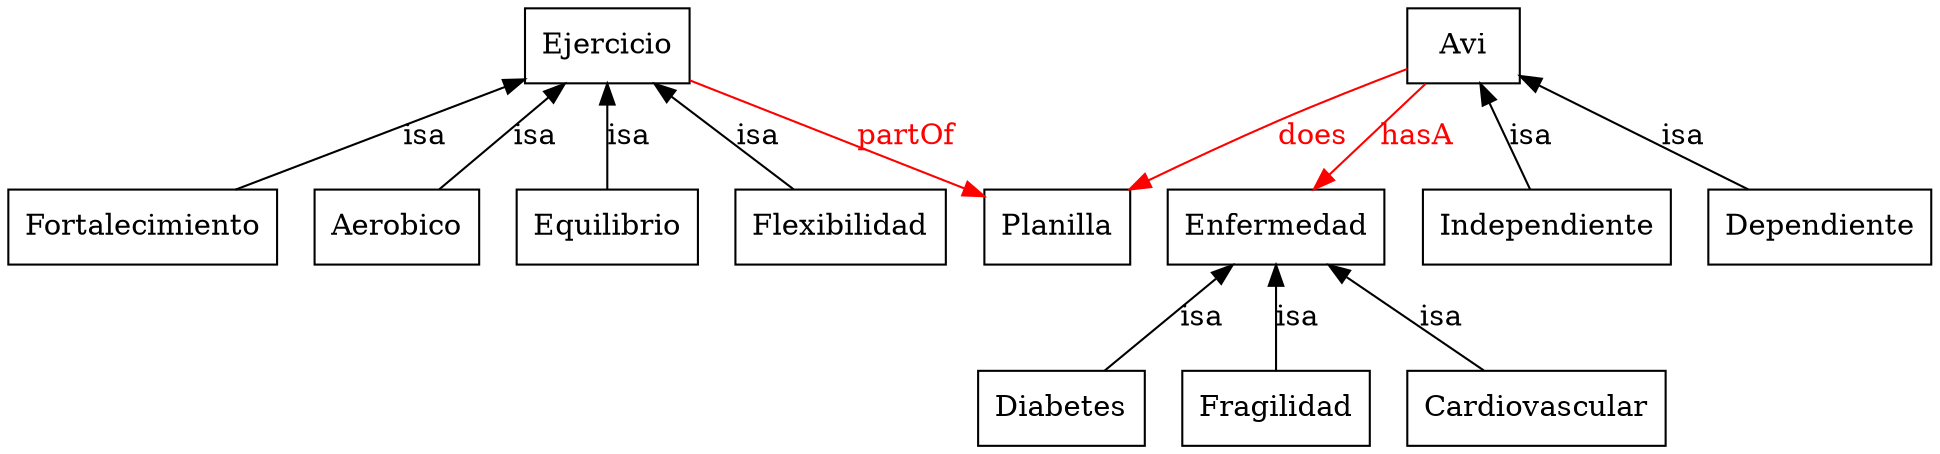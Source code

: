 digraph practicaProtege {
	node [label="\N"];
	graph [bb="0,0,776,212"];
	Aerobico [label=Aerobico, shape=box, color="0.0,0.0,0.0", fontcolor="0.0,0.0,0.0", pos="156,106", width="0.94", height="0.50"];
	Ejercicio [label=Ejercicio, shape=box, color="0.0,0.0,0.0", fontcolor="0.0,0.0,0.0", pos="244,194", width="0.92", height="0.50"];
	Planilla [label=Planilla, shape=box, color="0.0,0.0,0.0", fontcolor="0.0,0.0,0.0", pos="429,106", width="0.81", height="0.50"];
	Avi [label=Avi, shape=box, color="0.0,0.0,0.0", fontcolor="0.0,0.0,0.0", pos="582,194", width="0.75", height="0.50"];
	Enfermedad [label=Enfermedad, shape=box, color="0.0,0.0,0.0", fontcolor="0.0,0.0,0.0", pos="518,106", width="1.17", height="0.50"];
	Diabetes [label=Diabetes, shape=box, color="0.0,0.0,0.0", fontcolor="0.0,0.0,0.0", pos="431,18", width="0.89", height="0.50"];
	Equilibrio [label=Equilibrio, shape=box, color="0.0,0.0,0.0", fontcolor="0.0,0.0,0.0", pos="244,106", width="1.00", height="0.50"];
	Fragilidad [label=Fragilidad, shape=box, color="0.0,0.0,0.0", fontcolor="0.0,0.0,0.0", pos="518,18", width="1.03", height="0.50"];
	Independiente [label=Independiente, shape=box, color="0.0,0.0,0.0", fontcolor="0.0,0.0,0.0", pos="625,106", width="1.31", height="0.50"];
	Cardiovascular [label=Cardiovascular, shape=box, color="0.0,0.0,0.0", fontcolor="0.0,0.0,0.0", pos="623,18", width="1.39", height="0.50"];
	Flexibilidad [label=Flexibilidad, shape=box, color="0.0,0.0,0.0", fontcolor="0.0,0.0,0.0", pos="340,106", width="1.17", height="0.50"];
	Dependiente [label=Dependiente, shape=box, color="0.0,0.0,0.0", fontcolor="0.0,0.0,0.0", pos="733,106", width="1.19", height="0.50"];
	Fortalecimiento [label=Fortalecimiento, shape=box, color="0.0,0.0,0.0", fontcolor="0.0,0.0,0.0", pos="52,106", width="1.44", height="0.50"];
	Ejercicio -> Aerobico [dir=back, label=isa, color="0.0,0.0,0.0", fontcolor="0.0,0.0,0.0", pos="s,226,176 219,169 205,155 187,137 174,124", lp="217,150"];
	Ejercicio -> Planilla [label=partOf, color="0.0,1.0,1.0", fontcolor="0.0,1.0,1.0", style=filled, pos="e,400,120 277,178 309,163 357,141 391,125", lp="367,150"];
	Avi -> Planilla [label=does, color="0.0,1.0,1.0", fontcolor="0.0,1.0,1.0", style=filled, pos="e,458,124 555,179 543,173 529,165 516,158 499,149 482,138 467,129", lp="531,150"];
	Avi -> Enfermedad [label=hasA, color="0.0,1.0,1.0", fontcolor="0.0,1.0,1.0", style=filled, pos="e,531,124 569,176 560,164 547,146 537,132", lp="568,150"];
	Enfermedad -> Diabetes [dir=back, label=isa, color="0.0,0.0,0.0", fontcolor="0.0,0.0,0.0", pos="s,500,88 493,81 479,66 462,49 449,36", lp="488,62"];
	Ejercicio -> Equilibrio [dir=back, label=isa, color="0.0,0.0,0.0", fontcolor="0.0,0.0,0.0", pos="s,244,176 244,166 244,152 244,136 244,124", lp="252,150"];
	Enfermedad -> Fragilidad [dir=back, label=isa, color="0.0,0.0,0.0", fontcolor="0.0,0.0,0.0", pos="s,518,88 518,78 518,64 518,48 518,36", lp="525,62"];
	Avi -> Independiente [dir=back, label=isa, color="0.0,0.0,0.0", fontcolor="0.0,0.0,0.0", pos="s,591,176 596,167 603,153 610,136 616,124", lp="612,150"];
	Enfermedad -> Cardiovascular [dir=back, label=isa, color="0.0,0.0,0.0", fontcolor="0.0,0.0,0.0", pos="s,540,88 548,81 565,67 586,49 601,36", lp="583,62"];
	Ejercicio -> Flexibilidad [dir=back, label=isa, color="0.0,0.0,0.0", fontcolor="0.0,0.0,0.0", pos="s,264,176 272,169 287,155 306,137 320,124", lp="307,150"];
	Avi -> Dependiente [dir=back, label=isa, color="0.0,0.0,0.0", fontcolor="0.0,0.0,0.0", pos="s,609,178 618,173 644,158 678,138 702,124", lp="672,150"];
	Ejercicio -> Fortalecimiento [dir=back, label=isa, color="0.0,0.0,0.0", fontcolor="0.0,0.0,0.0", pos="s,211,179 202,175 169,160 123,139 91,124", lp="175,150"];
}
